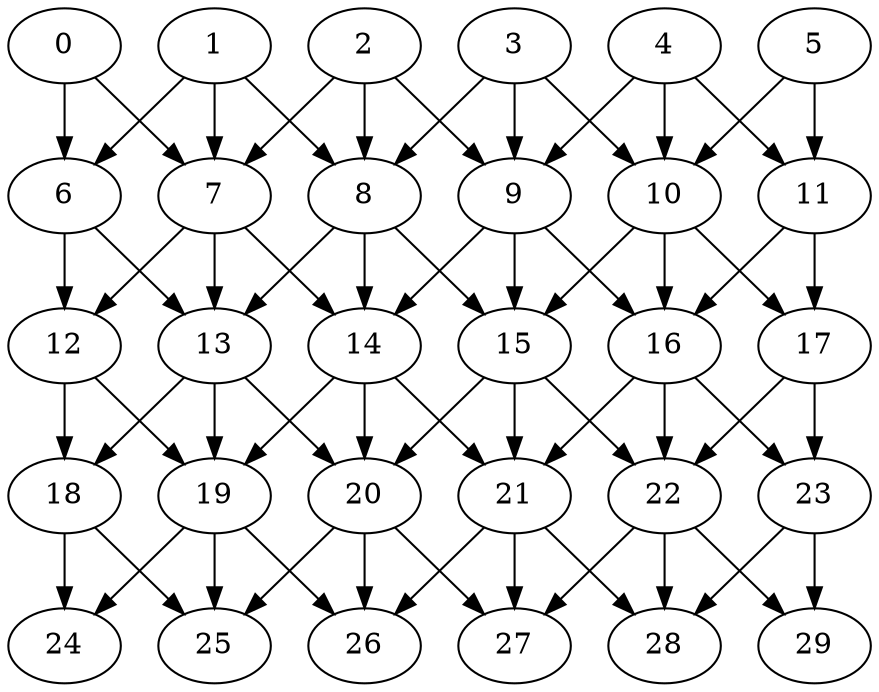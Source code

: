 digraph "Stencil_Nodes_30_CCR_0.10_WeightType_Random#3" {
	graph ["Duplicate states"=0,
		GraphType=Stencil,
		"Max states in OPEN"=0,
		Modes="120000ms; topo-ordered tasks, ; Pruning: task equivalence, fixed order ready list, ; F-value: ; Optimisation: best schedule length (\
SL) optimisation on equal, ",
		NumberOfTasks=30,
		"Pruned using list schedule length"=80142132,
		"States removed from OPEN"=0,
		TargetSystem="Homogeneous-2",
		"Time to schedule (ms)"=38599,
		"Total idle time"=9,
		"Total schedule length"=2054,
		"Total sequential time"=4090,
		"Total states created"=163700276
	];
	2	["Finish time"=550,
		Processor=0,
		"Start time"=335,
		Weight=215];
	9	["Finish time"=1003,
		Processor=1,
		"Start time"=764,
		Weight=239];
	2 -> 9	[Weight=5];
	7	["Finish time"=990,
		Processor=0,
		"Start time"=799,
		Weight=191];
	2 -> 7	[Weight=6];
	8	["Finish time"=764,
		Processor=1,
		"Start time"=597,
		Weight=167];
	2 -> 8	[Weight=10];
	1	["Finish time"=430,
		Processor=1,
		"Start time"=191,
		Weight=239];
	1 -> 7	[Weight=5];
	1 -> 8	[Weight=7];
	6	["Finish time"=799,
		Processor=0,
		"Start time"=703,
		Weight=96];
	1 -> 6	[Weight=2];
	0	["Finish time"=191,
		Processor=1,
		"Start time"=0,
		Weight=191];
	0 -> 7	[Weight=8];
	0 -> 6	[Weight=8];
	5	["Finish time"=335,
		Processor=0,
		"Start time"=96,
		Weight=239];
	10	["Finish time"=597,
		Processor=1,
		"Start time"=430,
		Weight=167];
	5 -> 10	[Weight=8];
	11	["Finish time"=598,
		Processor=0,
		"Start time"=550,
		Weight=48];
	5 -> 11	[Weight=10];
	4	["Finish time"=96,
		Processor=0,
		"Start time"=48,
		Weight=48];
	4 -> 9	[Weight=9];
	4 -> 10	[Weight=10];
	4 -> 11	[Weight=8];
	3	["Finish time"=48,
		Processor=0,
		"Start time"=0,
		Weight=48];
	3 -> 9	[Weight=8];
	3 -> 8	[Weight=7];
	3 -> 10	[Weight=2];
	14	["Finish time"=1230,
		Processor=0,
		"Start time"=1086,
		Weight=144];
	9 -> 14	[Weight=5];
	15	["Finish time"=1266,
		Processor=1,
		"Start time"=1075,
		Weight=191];
	9 -> 15	[Weight=4];
	16	["Finish time"=1326,
		Processor=0,
		"Start time"=1230,
		Weight=96];
	9 -> 16	[Weight=6];
	7 -> 14	[Weight=5];
	13	["Finish time"=1086,
		Processor=0,
		"Start time"=990,
		Weight=96];
	7 -> 13	[Weight=10];
	12	["Finish time"=1075,
		Processor=1,
		"Start time"=1003,
		Weight=72];
	7 -> 12	[Weight=10];
	8 -> 14	[Weight=4];
	8 -> 13	[Weight=2];
	8 -> 15	[Weight=5];
	10 -> 15	[Weight=6];
	17	["Finish time"=703,
		Processor=0,
		"Start time"=607,
		Weight=96];
	10 -> 17	[Weight=10];
	10 -> 16	[Weight=5];
	6 -> 13	[Weight=4];
	6 -> 12	[Weight=2];
	19	["Finish time"=1481,
		Processor=1,
		"Start time"=1266,
		Weight=215];
	14 -> 19	[Weight=2];
	20	["Finish time"=1686,
		Processor=0,
		"Start time"=1566,
		Weight=120];
	14 -> 20	[Weight=8];
	21	["Finish time"=1566,
		Processor=0,
		"Start time"=1518,
		Weight=48];
	14 -> 21	[Weight=7];
	13 -> 19	[Weight=3];
	13 -> 20	[Weight=10];
	18	["Finish time"=1518,
		Processor=0,
		"Start time"=1470,
		Weight=48];
	13 -> 18	[Weight=4];
	15 -> 20	[Weight=2];
	15 -> 21	[Weight=10];
	22	["Finish time"=1374,
		Processor=0,
		"Start time"=1326,
		Weight=48];
	15 -> 22	[Weight=10];
	12 -> 19	[Weight=4];
	12 -> 18	[Weight=2];
	26	["Finish time"=2045,
		Processor=0,
		"Start time"=1806,
		Weight=239];
	19 -> 26	[Weight=10];
	24	["Finish time"=2054,
		Processor=1,
		"Start time"=1863,
		Weight=191];
	19 -> 24	[Weight=10];
	25	["Finish time"=1806,
		Processor=0,
		"Start time"=1734,
		Weight=72];
	19 -> 25	[Weight=5];
	11 -> 17	[Weight=7];
	11 -> 16	[Weight=6];
	23	["Finish time"=1470,
		Processor=0,
		"Start time"=1374,
		Weight=96];
	17 -> 23	[Weight=10];
	17 -> 22	[Weight=6];
	16 -> 23	[Weight=4];
	16 -> 21	[Weight=3];
	16 -> 22	[Weight=10];
	20 -> 26	[Weight=7];
	20 -> 25	[Weight=2];
	27	["Finish time"=1734,
		Processor=0,
		"Start time"=1686,
		Weight=48];
	20 -> 27	[Weight=10];
	28	["Finish time"=1863,
		Processor=1,
		"Start time"=1672,
		Weight=191];
	23 -> 28	[Weight=8];
	29	["Finish time"=1672,
		Processor=1,
		"Start time"=1481,
		Weight=191];
	23 -> 29	[Weight=10];
	21 -> 26	[Weight=3];
	21 -> 28	[Weight=7];
	21 -> 27	[Weight=2];
	22 -> 28	[Weight=10];
	22 -> 29	[Weight=4];
	22 -> 27	[Weight=10];
	18 -> 24	[Weight=8];
	18 -> 25	[Weight=4];
}

